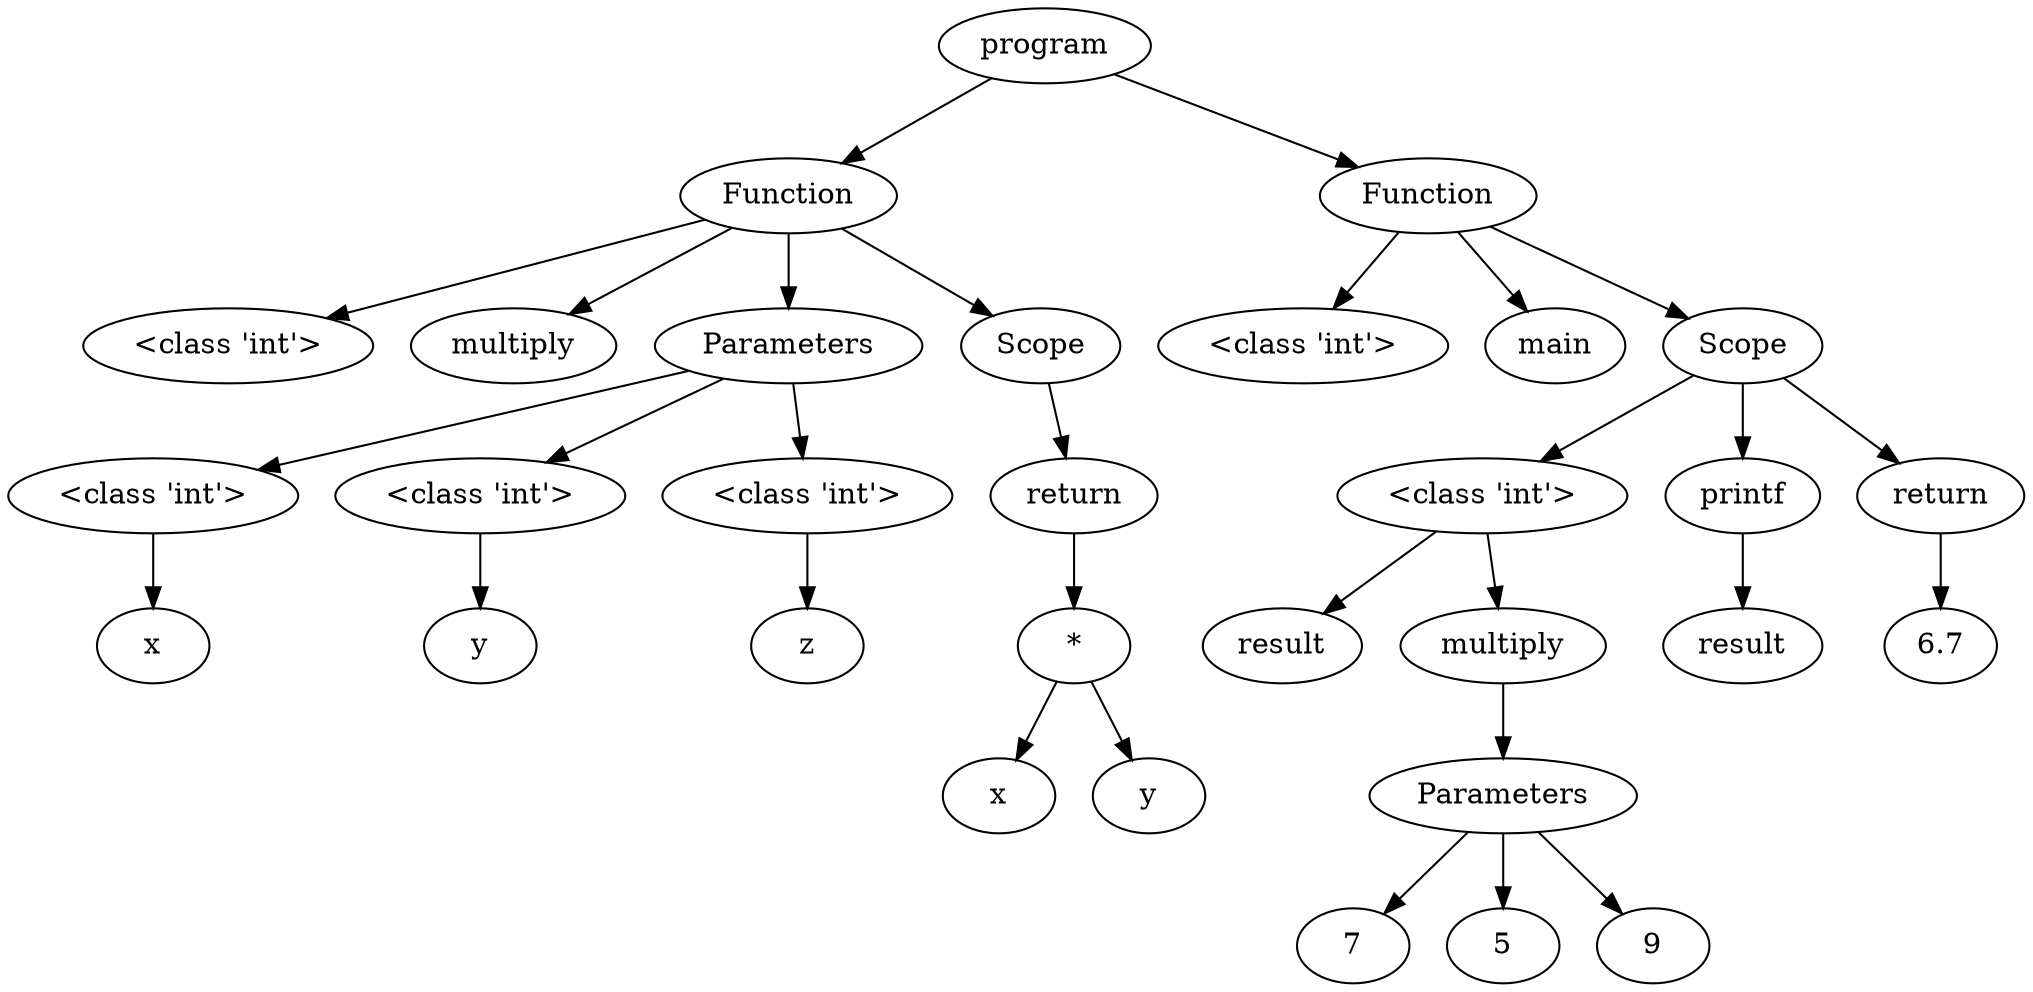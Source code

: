 digraph G { 
"<AST.AST object at 0x00000255CF3635B0> (0)"[label="program"]
"<AST.ASTFunction object at 0x00000255CF3634F0> (1)"[label="Function"]
"<AST.AST object at 0x00000255CF3635B0> (0)"->"<AST.ASTFunction object at 0x00000255CF3634F0> (1)"
"<AST.ASTFunction object at 0x00000255CF3634F0> (1)"[label="Function"]
"<AST.ASTDataType object at 0x00000255CF3634C0> (2)"[label="<class 'int'>"]
"<AST.ASTFunction object at 0x00000255CF3634F0> (1)"->"<AST.ASTDataType object at 0x00000255CF3634C0> (2)"
"<AST.ASTFunctionName object at 0x00000255CF363370> (2)"[label="multiply"]
"<AST.ASTFunction object at 0x00000255CF3634F0> (1)"->"<AST.ASTFunctionName object at 0x00000255CF363370> (2)"
"<AST.ASTParameters object at 0x00000255CF3633A0> (2)"[label="Parameters"]
"<AST.ASTFunction object at 0x00000255CF3634F0> (1)"->"<AST.ASTParameters object at 0x00000255CF3633A0> (2)"
"<AST.ASTParameters object at 0x00000255CF3633A0> (2)"[label="Parameters"]
"<AST.ASTDataType object at 0x00000255CF363400> (3)"[label="<class 'int'>"]
"<AST.ASTParameters object at 0x00000255CF3633A0> (2)"->"<AST.ASTDataType object at 0x00000255CF363400> (3)"
"<AST.ASTDataType object at 0x00000255CF363400> (3)"[label="<class 'int'>"]
"<AST.ASTVariable object at 0x00000255CF363070> (4)"[label="x"]
"<AST.ASTDataType object at 0x00000255CF363400> (3)"->"<AST.ASTVariable object at 0x00000255CF363070> (4)"
"<AST.ASTDataType object at 0x00000255CF363340> (3)"[label="<class 'int'>"]
"<AST.ASTParameters object at 0x00000255CF3633A0> (2)"->"<AST.ASTDataType object at 0x00000255CF363340> (3)"
"<AST.ASTDataType object at 0x00000255CF363340> (3)"[label="<class 'int'>"]
"<AST.ASTVariable object at 0x00000255CF363490> (4)"[label="y"]
"<AST.ASTDataType object at 0x00000255CF363340> (3)"->"<AST.ASTVariable object at 0x00000255CF363490> (4)"
"<AST.ASTDataType object at 0x00000255CF3635E0> (3)"[label="<class 'int'>"]
"<AST.ASTParameters object at 0x00000255CF3633A0> (2)"->"<AST.ASTDataType object at 0x00000255CF3635E0> (3)"
"<AST.ASTDataType object at 0x00000255CF3635E0> (3)"[label="<class 'int'>"]
"<AST.ASTVariable object at 0x00000255CF363130> (4)"[label="z"]
"<AST.ASTDataType object at 0x00000255CF3635E0> (3)"->"<AST.ASTVariable object at 0x00000255CF363130> (4)"
"<AST.ASTScope object at 0x00000255CF363160> (2)"[label="Scope"]
"<AST.ASTFunction object at 0x00000255CF3634F0> (1)"->"<AST.ASTScope object at 0x00000255CF363160> (2)"
"<AST.ASTScope object at 0x00000255CF363160> (2)"[label="Scope"]
"<AST.ASTReturn object at 0x00000255CF363700> (3)"[label="return"]
"<AST.ASTScope object at 0x00000255CF363160> (2)"->"<AST.ASTReturn object at 0x00000255CF363700> (3)"
"<AST.ASTReturn object at 0x00000255CF363700> (3)"[label="return"]
"<AST.ASTOperator object at 0x00000255CF3637F0> (4)"[label="*"]
"<AST.ASTReturn object at 0x00000255CF363700> (3)"->"<AST.ASTOperator object at 0x00000255CF3637F0> (4)"
"<AST.ASTOperator object at 0x00000255CF3637F0> (4)"[label="*"]
"<AST.ASTVariable object at 0x00000255CF363730> (5)"[label="x"]
"<AST.ASTOperator object at 0x00000255CF3637F0> (4)"->"<AST.ASTVariable object at 0x00000255CF363730> (5)"
"<AST.ASTVariable object at 0x00000255CF3637C0> (5)"[label="y"]
"<AST.ASTOperator object at 0x00000255CF3637F0> (4)"->"<AST.ASTVariable object at 0x00000255CF3637C0> (5)"
"<AST.ASTFunction object at 0x00000255CF3636D0> (1)"[label="Function"]
"<AST.AST object at 0x00000255CF3635B0> (0)"->"<AST.ASTFunction object at 0x00000255CF3636D0> (1)"
"<AST.ASTFunction object at 0x00000255CF3636D0> (1)"[label="Function"]
"<AST.ASTDataType object at 0x00000255CF3638B0> (2)"[label="<class 'int'>"]
"<AST.ASTFunction object at 0x00000255CF3636D0> (1)"->"<AST.ASTDataType object at 0x00000255CF3638B0> (2)"
"<AST.ASTFunctionName object at 0x00000255CF363940> (2)"[label="main"]
"<AST.ASTFunction object at 0x00000255CF3636D0> (1)"->"<AST.ASTFunctionName object at 0x00000255CF363940> (2)"
"<AST.ASTScope object at 0x00000255CF3639D0> (2)"[label="Scope"]
"<AST.ASTFunction object at 0x00000255CF3636D0> (1)"->"<AST.ASTScope object at 0x00000255CF3639D0> (2)"
"<AST.ASTScope object at 0x00000255CF3639D0> (2)"[label="Scope"]
"<AST.ASTDataType object at 0x00000255CF363B20> (3)"[label="<class 'int'>"]
"<AST.ASTScope object at 0x00000255CF3639D0> (2)"->"<AST.ASTDataType object at 0x00000255CF363B20> (3)"
"<AST.ASTDataType object at 0x00000255CF363B20> (3)"[label="<class 'int'>"]
"<AST.ASTVariable object at 0x00000255CF363A30> (4)"[label="result"]
"<AST.ASTDataType object at 0x00000255CF363B20> (3)"->"<AST.ASTVariable object at 0x00000255CF363A30> (4)"
"<AST.ASTFunctionName object at 0x00000255CF363AF0> (4)"[label="multiply"]
"<AST.ASTDataType object at 0x00000255CF363B20> (3)"->"<AST.ASTFunctionName object at 0x00000255CF363AF0> (4)"
"<AST.ASTFunctionName object at 0x00000255CF363AF0> (4)"[label="multiply"]
"<AST.ASTParameters object at 0x00000255CF363BE0> (5)"[label="Parameters"]
"<AST.ASTFunctionName object at 0x00000255CF363AF0> (4)"->"<AST.ASTParameters object at 0x00000255CF363BE0> (5)"
"<AST.ASTParameters object at 0x00000255CF363BE0> (5)"[label="Parameters"]
"<AST.AST object at 0x00000255CF363C40> (6)"[label="7"]
"<AST.ASTParameters object at 0x00000255CF363BE0> (5)"->"<AST.AST object at 0x00000255CF363C40> (6)"
"<AST.AST object at 0x00000255CF363D30> (6)"[label="5"]
"<AST.ASTParameters object at 0x00000255CF363BE0> (5)"->"<AST.AST object at 0x00000255CF363D30> (6)"
"<AST.AST object at 0x00000255CF363CD0> (6)"[label="9"]
"<AST.ASTParameters object at 0x00000255CF363BE0> (5)"->"<AST.AST object at 0x00000255CF363CD0> (6)"
"<AST.ASTPrintf object at 0x00000255CF363C10> (3)"[label="printf"]
"<AST.ASTScope object at 0x00000255CF3639D0> (2)"->"<AST.ASTPrintf object at 0x00000255CF363C10> (3)"
"<AST.ASTPrintf object at 0x00000255CF363C10> (3)"[label="printf"]
"<AST.ASTVariable object at 0x00000255CF363DC0> (4)"[label="result"]
"<AST.ASTPrintf object at 0x00000255CF363C10> (3)"->"<AST.ASTVariable object at 0x00000255CF363DC0> (4)"
"<AST.ASTReturn object at 0x00000255CF363E20> (3)"[label="return"]
"<AST.ASTScope object at 0x00000255CF3639D0> (2)"->"<AST.ASTReturn object at 0x00000255CF363E20> (3)"
"<AST.ASTReturn object at 0x00000255CF363E20> (3)"[label="return"]
"<AST.AST object at 0x00000255CF363E80> (4)"[label="6.7"]
"<AST.ASTReturn object at 0x00000255CF363E20> (3)"->"<AST.AST object at 0x00000255CF363E80> (4)"
}